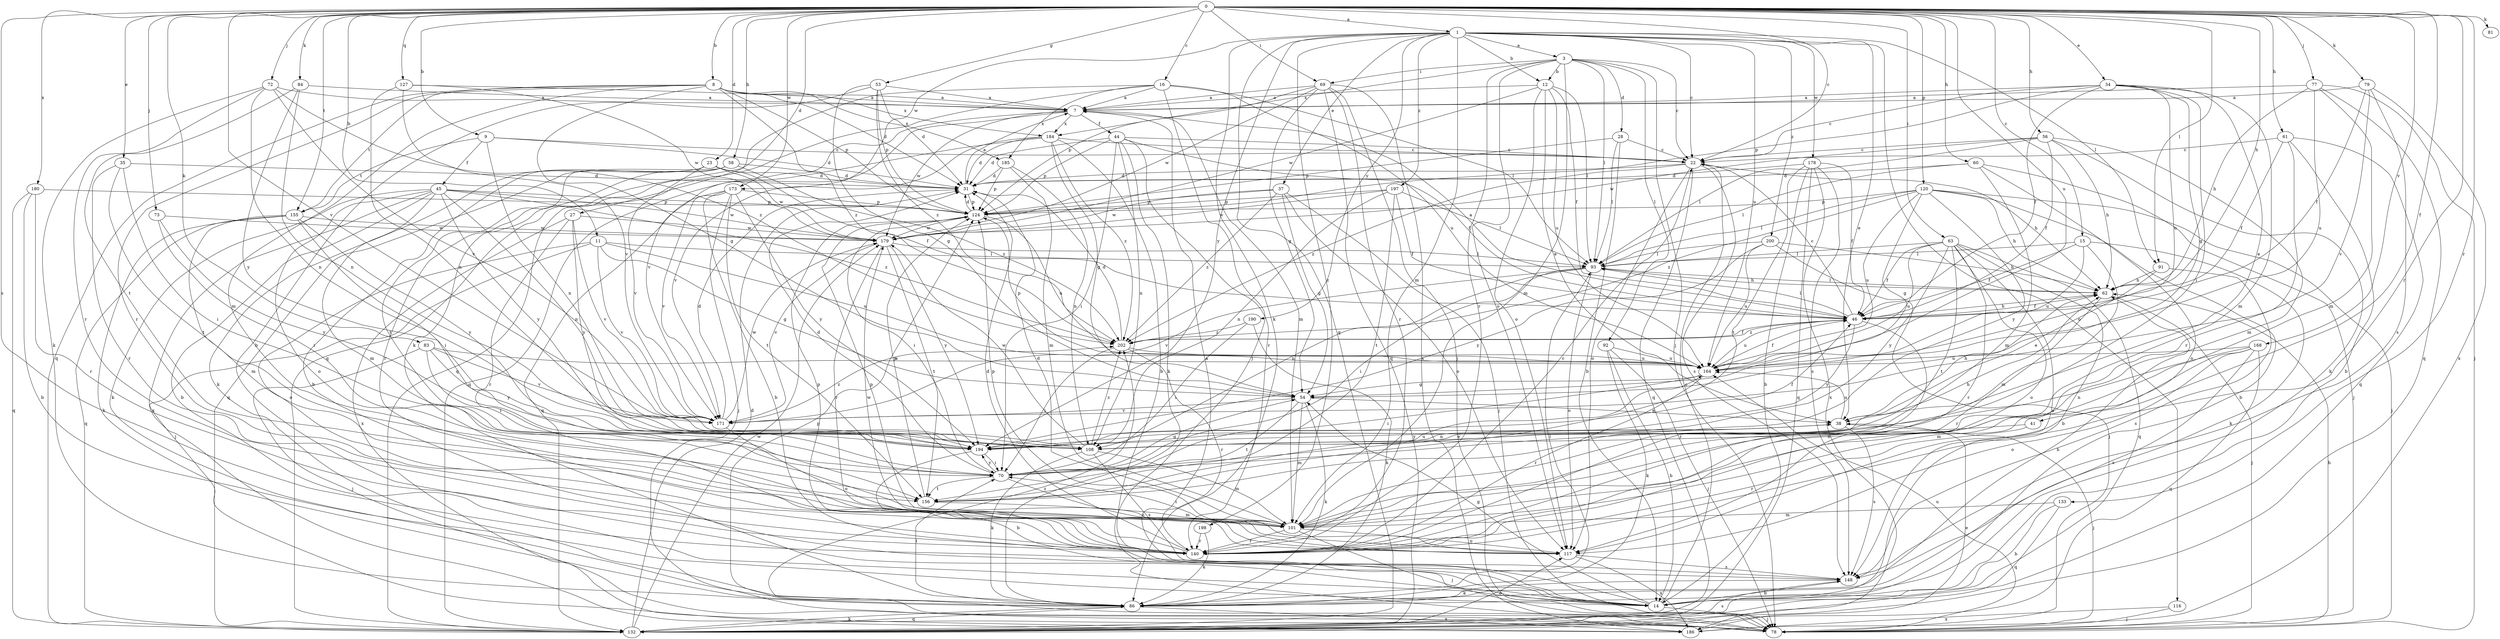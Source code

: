 strict digraph  {
0;
1;
3;
7;
8;
9;
11;
12;
14;
15;
16;
22;
23;
27;
28;
31;
34;
35;
37;
38;
41;
44;
45;
46;
53;
54;
56;
58;
60;
61;
62;
63;
69;
70;
72;
73;
77;
78;
79;
81;
83;
84;
86;
91;
92;
93;
101;
108;
116;
117;
120;
124;
127;
132;
133;
140;
148;
155;
156;
164;
168;
171;
173;
178;
179;
180;
184;
185;
186;
190;
194;
197;
198;
200;
202;
0 -> 1  [label=a];
0 -> 8  [label=b];
0 -> 9  [label=b];
0 -> 11  [label=b];
0 -> 15  [label=c];
0 -> 16  [label=c];
0 -> 22  [label=c];
0 -> 23  [label=d];
0 -> 27  [label=d];
0 -> 34  [label=e];
0 -> 35  [label=e];
0 -> 41  [label=f];
0 -> 53  [label=g];
0 -> 56  [label=h];
0 -> 58  [label=h];
0 -> 60  [label=h];
0 -> 61  [label=h];
0 -> 62  [label=h];
0 -> 63  [label=i];
0 -> 69  [label=i];
0 -> 72  [label=j];
0 -> 73  [label=j];
0 -> 77  [label=j];
0 -> 79  [label=k];
0 -> 81  [label=k];
0 -> 83  [label=k];
0 -> 84  [label=k];
0 -> 91  [label=l];
0 -> 120  [label=p];
0 -> 127  [label=q];
0 -> 133  [label=r];
0 -> 140  [label=r];
0 -> 148  [label=s];
0 -> 155  [label=t];
0 -> 164  [label=u];
0 -> 168  [label=v];
0 -> 171  [label=v];
0 -> 173  [label=w];
0 -> 180  [label=x];
1 -> 3  [label=a];
1 -> 12  [label=b];
1 -> 22  [label=c];
1 -> 37  [label=e];
1 -> 38  [label=e];
1 -> 86  [label=k];
1 -> 91  [label=l];
1 -> 101  [label=m];
1 -> 116  [label=o];
1 -> 132  [label=q];
1 -> 164  [label=u];
1 -> 173  [label=w];
1 -> 178  [label=w];
1 -> 190  [label=y];
1 -> 194  [label=y];
1 -> 197  [label=z];
1 -> 198  [label=z];
1 -> 200  [label=z];
3 -> 12  [label=b];
3 -> 22  [label=c];
3 -> 28  [label=d];
3 -> 69  [label=i];
3 -> 78  [label=j];
3 -> 92  [label=l];
3 -> 93  [label=l];
3 -> 101  [label=m];
3 -> 117  [label=o];
3 -> 140  [label=r];
3 -> 184  [label=x];
7 -> 44  [label=f];
7 -> 101  [label=m];
7 -> 132  [label=q];
7 -> 171  [label=v];
7 -> 179  [label=w];
7 -> 184  [label=x];
8 -> 7  [label=a];
8 -> 31  [label=d];
8 -> 54  [label=g];
8 -> 101  [label=m];
8 -> 124  [label=p];
8 -> 132  [label=q];
8 -> 140  [label=r];
8 -> 155  [label=t];
8 -> 184  [label=x];
8 -> 185  [label=x];
8 -> 202  [label=z];
9 -> 22  [label=c];
9 -> 31  [label=d];
9 -> 45  [label=f];
9 -> 108  [label=n];
9 -> 155  [label=t];
11 -> 54  [label=g];
11 -> 78  [label=j];
11 -> 93  [label=l];
11 -> 117  [label=o];
11 -> 164  [label=u];
11 -> 171  [label=v];
12 -> 7  [label=a];
12 -> 38  [label=e];
12 -> 46  [label=f];
12 -> 93  [label=l];
12 -> 117  [label=o];
12 -> 164  [label=u];
12 -> 179  [label=w];
14 -> 7  [label=a];
14 -> 22  [label=c];
14 -> 54  [label=g];
14 -> 78  [label=j];
15 -> 46  [label=f];
15 -> 86  [label=k];
15 -> 93  [label=l];
15 -> 101  [label=m];
15 -> 164  [label=u];
16 -> 7  [label=a];
16 -> 78  [label=j];
16 -> 86  [label=k];
16 -> 93  [label=l];
16 -> 132  [label=q];
16 -> 164  [label=u];
16 -> 185  [label=x];
22 -> 31  [label=d];
22 -> 62  [label=h];
22 -> 117  [label=o];
22 -> 132  [label=q];
22 -> 148  [label=s];
22 -> 202  [label=z];
23 -> 14  [label=b];
23 -> 31  [label=d];
23 -> 46  [label=f];
23 -> 86  [label=k];
23 -> 171  [label=v];
23 -> 179  [label=w];
27 -> 140  [label=r];
27 -> 171  [label=v];
27 -> 179  [label=w];
27 -> 186  [label=x];
27 -> 194  [label=y];
28 -> 14  [label=b];
28 -> 22  [label=c];
28 -> 93  [label=l];
28 -> 124  [label=p];
31 -> 7  [label=a];
31 -> 124  [label=p];
34 -> 7  [label=a];
34 -> 22  [label=c];
34 -> 38  [label=e];
34 -> 46  [label=f];
34 -> 54  [label=g];
34 -> 70  [label=i];
34 -> 101  [label=m];
34 -> 124  [label=p];
34 -> 164  [label=u];
35 -> 31  [label=d];
35 -> 70  [label=i];
35 -> 140  [label=r];
35 -> 156  [label=t];
37 -> 54  [label=g];
37 -> 78  [label=j];
37 -> 117  [label=o];
37 -> 124  [label=p];
37 -> 179  [label=w];
37 -> 202  [label=z];
38 -> 62  [label=h];
38 -> 78  [label=j];
38 -> 108  [label=n];
38 -> 148  [label=s];
38 -> 164  [label=u];
38 -> 194  [label=y];
41 -> 108  [label=n];
41 -> 140  [label=r];
44 -> 22  [label=c];
44 -> 31  [label=d];
44 -> 46  [label=f];
44 -> 70  [label=i];
44 -> 86  [label=k];
44 -> 108  [label=n];
44 -> 124  [label=p];
44 -> 140  [label=r];
45 -> 14  [label=b];
45 -> 86  [label=k];
45 -> 101  [label=m];
45 -> 108  [label=n];
45 -> 117  [label=o];
45 -> 124  [label=p];
45 -> 179  [label=w];
45 -> 186  [label=x];
45 -> 194  [label=y];
45 -> 202  [label=z];
46 -> 7  [label=a];
46 -> 22  [label=c];
46 -> 62  [label=h];
46 -> 93  [label=l];
46 -> 140  [label=r];
46 -> 164  [label=u];
46 -> 194  [label=y];
46 -> 202  [label=z];
53 -> 7  [label=a];
53 -> 14  [label=b];
53 -> 31  [label=d];
53 -> 54  [label=g];
53 -> 124  [label=p];
53 -> 202  [label=z];
54 -> 38  [label=e];
54 -> 86  [label=k];
54 -> 101  [label=m];
54 -> 156  [label=t];
54 -> 171  [label=v];
56 -> 22  [label=c];
56 -> 46  [label=f];
56 -> 62  [label=h];
56 -> 86  [label=k];
56 -> 93  [label=l];
56 -> 101  [label=m];
56 -> 179  [label=w];
58 -> 31  [label=d];
58 -> 132  [label=q];
58 -> 140  [label=r];
58 -> 156  [label=t];
58 -> 202  [label=z];
60 -> 31  [label=d];
60 -> 78  [label=j];
60 -> 93  [label=l];
60 -> 101  [label=m];
60 -> 117  [label=o];
61 -> 14  [label=b];
61 -> 22  [label=c];
61 -> 46  [label=f];
61 -> 132  [label=q];
61 -> 140  [label=r];
62 -> 46  [label=f];
62 -> 78  [label=j];
62 -> 93  [label=l];
62 -> 140  [label=r];
63 -> 14  [label=b];
63 -> 46  [label=f];
63 -> 93  [label=l];
63 -> 117  [label=o];
63 -> 132  [label=q];
63 -> 140  [label=r];
63 -> 148  [label=s];
63 -> 156  [label=t];
63 -> 164  [label=u];
63 -> 194  [label=y];
69 -> 7  [label=a];
69 -> 54  [label=g];
69 -> 78  [label=j];
69 -> 124  [label=p];
69 -> 132  [label=q];
69 -> 140  [label=r];
69 -> 179  [label=w];
69 -> 186  [label=x];
70 -> 31  [label=d];
70 -> 54  [label=g];
70 -> 62  [label=h];
70 -> 117  [label=o];
70 -> 156  [label=t];
70 -> 194  [label=y];
72 -> 7  [label=a];
72 -> 86  [label=k];
72 -> 108  [label=n];
72 -> 140  [label=r];
72 -> 171  [label=v];
72 -> 202  [label=z];
73 -> 70  [label=i];
73 -> 179  [label=w];
73 -> 194  [label=y];
77 -> 7  [label=a];
77 -> 62  [label=h];
77 -> 78  [label=j];
77 -> 101  [label=m];
77 -> 132  [label=q];
77 -> 164  [label=u];
78 -> 62  [label=h];
78 -> 124  [label=p];
78 -> 164  [label=u];
78 -> 202  [label=z];
79 -> 7  [label=a];
79 -> 46  [label=f];
79 -> 148  [label=s];
79 -> 171  [label=v];
79 -> 186  [label=x];
83 -> 70  [label=i];
83 -> 78  [label=j];
83 -> 164  [label=u];
83 -> 171  [label=v];
83 -> 194  [label=y];
84 -> 7  [label=a];
84 -> 108  [label=n];
84 -> 156  [label=t];
84 -> 194  [label=y];
86 -> 62  [label=h];
86 -> 70  [label=i];
86 -> 93  [label=l];
86 -> 132  [label=q];
86 -> 186  [label=x];
91 -> 38  [label=e];
91 -> 62  [label=h];
91 -> 148  [label=s];
92 -> 14  [label=b];
92 -> 78  [label=j];
92 -> 86  [label=k];
92 -> 164  [label=u];
93 -> 62  [label=h];
93 -> 70  [label=i];
93 -> 108  [label=n];
93 -> 117  [label=o];
93 -> 171  [label=v];
101 -> 31  [label=d];
101 -> 70  [label=i];
101 -> 78  [label=j];
101 -> 117  [label=o];
101 -> 124  [label=p];
101 -> 140  [label=r];
108 -> 38  [label=e];
108 -> 86  [label=k];
108 -> 101  [label=m];
108 -> 148  [label=s];
108 -> 179  [label=w];
108 -> 202  [label=z];
116 -> 78  [label=j];
116 -> 186  [label=x];
117 -> 124  [label=p];
117 -> 148  [label=s];
117 -> 186  [label=x];
120 -> 14  [label=b];
120 -> 54  [label=g];
120 -> 62  [label=h];
120 -> 78  [label=j];
120 -> 93  [label=l];
120 -> 124  [label=p];
120 -> 164  [label=u];
120 -> 194  [label=y];
120 -> 202  [label=z];
124 -> 31  [label=d];
124 -> 70  [label=i];
124 -> 164  [label=u];
124 -> 179  [label=w];
127 -> 7  [label=a];
127 -> 108  [label=n];
127 -> 171  [label=v];
127 -> 179  [label=w];
132 -> 31  [label=d];
132 -> 86  [label=k];
132 -> 117  [label=o];
132 -> 148  [label=s];
132 -> 179  [label=w];
133 -> 14  [label=b];
133 -> 101  [label=m];
133 -> 132  [label=q];
140 -> 22  [label=c];
140 -> 31  [label=d];
140 -> 124  [label=p];
140 -> 179  [label=w];
148 -> 14  [label=b];
148 -> 86  [label=k];
155 -> 70  [label=i];
155 -> 86  [label=k];
155 -> 101  [label=m];
155 -> 132  [label=q];
155 -> 179  [label=w];
155 -> 194  [label=y];
156 -> 101  [label=m];
156 -> 124  [label=p];
156 -> 164  [label=u];
164 -> 46  [label=f];
164 -> 54  [label=g];
164 -> 70  [label=i];
164 -> 124  [label=p];
164 -> 140  [label=r];
168 -> 101  [label=m];
168 -> 108  [label=n];
168 -> 117  [label=o];
168 -> 132  [label=q];
168 -> 148  [label=s];
168 -> 164  [label=u];
171 -> 31  [label=d];
171 -> 117  [label=o];
171 -> 179  [label=w];
171 -> 202  [label=z];
173 -> 14  [label=b];
173 -> 78  [label=j];
173 -> 124  [label=p];
173 -> 132  [label=q];
173 -> 156  [label=t];
173 -> 171  [label=v];
173 -> 194  [label=y];
178 -> 14  [label=b];
178 -> 31  [label=d];
178 -> 46  [label=f];
178 -> 132  [label=q];
178 -> 148  [label=s];
178 -> 156  [label=t];
178 -> 186  [label=x];
179 -> 93  [label=l];
179 -> 140  [label=r];
179 -> 156  [label=t];
179 -> 171  [label=v];
179 -> 194  [label=y];
180 -> 14  [label=b];
180 -> 124  [label=p];
180 -> 132  [label=q];
180 -> 140  [label=r];
184 -> 14  [label=b];
184 -> 22  [label=c];
184 -> 31  [label=d];
184 -> 54  [label=g];
184 -> 132  [label=q];
184 -> 171  [label=v];
184 -> 202  [label=z];
185 -> 31  [label=d];
185 -> 101  [label=m];
185 -> 108  [label=n];
185 -> 124  [label=p];
186 -> 38  [label=e];
190 -> 70  [label=i];
190 -> 86  [label=k];
190 -> 202  [label=z];
194 -> 14  [label=b];
194 -> 46  [label=f];
194 -> 70  [label=i];
197 -> 46  [label=f];
197 -> 93  [label=l];
197 -> 108  [label=n];
197 -> 124  [label=p];
197 -> 156  [label=t];
197 -> 179  [label=w];
198 -> 86  [label=k];
198 -> 140  [label=r];
200 -> 62  [label=h];
200 -> 78  [label=j];
200 -> 93  [label=l];
200 -> 164  [label=u];
200 -> 194  [label=y];
202 -> 31  [label=d];
202 -> 46  [label=f];
202 -> 70  [label=i];
202 -> 140  [label=r];
202 -> 164  [label=u];
}
